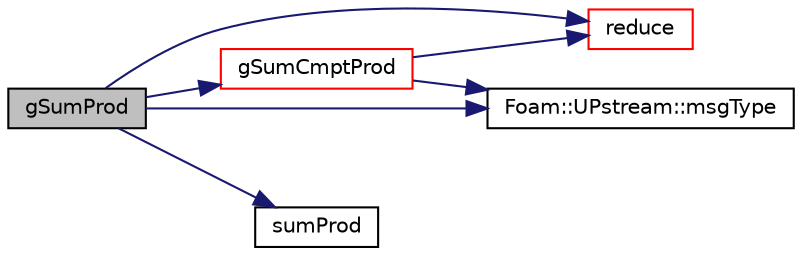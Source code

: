 digraph "gSumProd"
{
  bgcolor="transparent";
  edge [fontname="Helvetica",fontsize="10",labelfontname="Helvetica",labelfontsize="10"];
  node [fontname="Helvetica",fontsize="10",shape=record];
  rankdir="LR";
  Node1 [label="gSumProd",height=0.2,width=0.4,color="black", fillcolor="grey75", style="filled", fontcolor="black"];
  Node1 -> Node2 [color="midnightblue",fontsize="10",style="solid",fontname="Helvetica"];
  Node2 [label="gSumCmptProd",height=0.2,width=0.4,color="red",URL="$a10936.html#afe5291c470b6a434026fb71cb9b8814c"];
  Node2 -> Node3 [color="midnightblue",fontsize="10",style="solid",fontname="Helvetica"];
  Node3 [label="reduce",height=0.2,width=0.4,color="red",URL="$a10936.html#a7ffd6af4acc2eb9ba72ee296b5ecda23"];
  Node2 -> Node4 [color="midnightblue",fontsize="10",style="solid",fontname="Helvetica"];
  Node4 [label="Foam::UPstream::msgType",height=0.2,width=0.4,color="black",URL="$a02880.html#ae5b8fe6652f6320aa6c7f5c44b6f01b7",tooltip="Message tag of standard messages. "];
  Node1 -> Node4 [color="midnightblue",fontsize="10",style="solid",fontname="Helvetica"];
  Node1 -> Node3 [color="midnightblue",fontsize="10",style="solid",fontname="Helvetica"];
  Node1 -> Node5 [color="midnightblue",fontsize="10",style="solid",fontname="Helvetica"];
  Node5 [label="sumProd",height=0.2,width=0.4,color="black",URL="$a10936.html#a979afd950a7170a95b83c6e5e9550ff2"];
}
